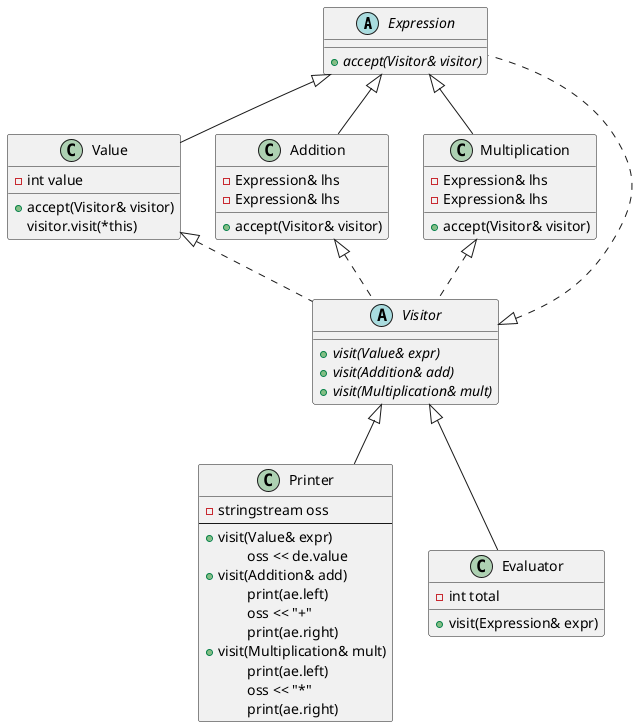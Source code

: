 @startuml

abstract class Expression {
+{abstract} accept(Visitor& visitor)
}
class Value {
-int value
+accept(Visitor& visitor)
visitor.visit(*this)
}
class Addition {
-Expression& lhs
-Expression& lhs
+accept(Visitor& visitor)
}
class Multiplication {
-Expression& lhs
-Expression& lhs
+accept(Visitor& visitor)
}
Expression <|-- Value
Expression <|-- Addition
Expression <|-- Multiplication

abstract class Visitor {
+ {abstract} visit(Value& expr)
+ {abstract} visit(Addition& add)
+ {abstract} visit(Multiplication& mult)
}

class Printer {
-stringstream oss
--
+ visit(Value& expr)
\toss << de.value
+ visit(Addition& add)
\tprint(ae.left)
\toss << "+"
\tprint(ae.right)
+ visit(Multiplication& mult)
\tprint(ae.left)
\toss << "*"
\tprint(ae.right)
}

class Evaluator {
-int total
+ visit(Expression& expr)
}

Visitor <|-- Printer
Visitor <|-- Evaluator

Visitor <|.. Expression

Multiplication <|.. Visitor
Addition <|.. Visitor
Value <|.. Visitor
	
@enduml